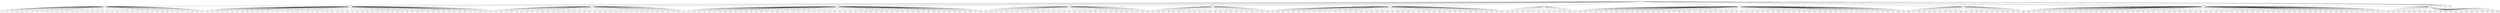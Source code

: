
graph graphname {
    0 -- 1
0 -- 2
0 -- 3
0 -- 4
0 -- 5
0 -- 6
0 -- 7
0 -- 8
0 -- 9
0 -- 10
0 -- 11
0 -- 12
0 -- 13
0 -- 14
0 -- 15
0 -- 16
1 -- 17
1 -- 18
1 -- 19
1 -- 20
1 -- 21
1 -- 22
1 -- 23
1 -- 24
1 -- 25
1 -- 26
1 -- 27
1 -- 28
1 -- 29
1 -- 30
1 -- 31
1 -- 32
1 -- 33
1 -- 34
1 -- 35
1 -- 36
1 -- 37
1 -- 38
1 -- 39
1 -- 40
1 -- 41
1 -- 42
1 -- 43
1 -- 44
1 -- 45
1 -- 46
1 -- 47
1 -- 48
1 -- 49
1 -- 50
1 -- 51
1 -- 52
1 -- 53
1 -- 54
1 -- 55
1 -- 56
1 -- 57
2 -- 58
2 -- 59
2 -- 60
2 -- 61
2 -- 62
2 -- 63
2 -- 64
2 -- 65
2 -- 66
2 -- 67
2 -- 68
2 -- 69
2 -- 70
2 -- 71
2 -- 72
2 -- 73
2 -- 74
2 -- 75
2 -- 76
2 -- 77
2 -- 78
2 -- 79
2 -- 80
2 -- 81
2 -- 82
2 -- 83
2 -- 84
2 -- 85
2 -- 86
2 -- 87
2 -- 88
2 -- 89
2 -- 90
2 -- 91
2 -- 92
2 -- 93
2 -- 94
2 -- 95
2 -- 96
2 -- 97
2 -- 98
2 -- 99
2 -- 100
2 -- 101
2 -- 102
2 -- 103
2 -- 104
2 -- 105
2 -- 106
2 -- 107
2 -- 108
2 -- 109
2 -- 110
2 -- 111
2 -- 112
2 -- 113
2 -- 114
3 -- 128
3 -- 130
3 -- 131
3 -- 132
3 -- 133
3 -- 134
3 -- 129
3 -- 136
3 -- 137
3 -- 138
3 -- 139
3 -- 140
3 -- 141
3 -- 142
3 -- 143
3 -- 144
3 -- 145
3 -- 146
3 -- 147
3 -- 148
3 -- 149
3 -- 150
3 -- 151
3 -- 135
3 -- 115
3 -- 116
3 -- 117
3 -- 118
3 -- 119
3 -- 120
3 -- 121
3 -- 122
3 -- 123
3 -- 124
3 -- 125
3 -- 126
3 -- 127
4 -- 152
4 -- 153
4 -- 154
4 -- 155
4 -- 156
4 -- 157
4 -- 158
4 -- 159
4 -- 160
4 -- 161
4 -- 162
4 -- 163
4 -- 164
4 -- 165
4 -- 166
4 -- 167
4 -- 168
4 -- 169
4 -- 170
4 -- 171
4 -- 172
4 -- 173
4 -- 174
4 -- 175
4 -- 176
4 -- 177
4 -- 178
4 -- 179
4 -- 180
4 -- 181
4 -- 182
4 -- 183
4 -- 184
4 -- 185
4 -- 186
4 -- 187
4 -- 188
4 -- 189
4 -- 190
4 -- 191
4 -- 192
4 -- 193
4 -- 194
4 -- 195
4 -- 196
4 -- 197
4 -- 198
4 -- 199
4 -- 200
4 -- 201
4 -- 202
4 -- 203
4 -- 204
4 -- 205
4 -- 206
4 -- 207
4 -- 208
5 -- 209
5 -- 210
5 -- 211
5 -- 212
5 -- 213
5 -- 214
5 -- 215
5 -- 216
5 -- 217
5 -- 218
5 -- 219
5 -- 220
5 -- 221
5 -- 222
5 -- 223
5 -- 224
5 -- 225
5 -- 226
5 -- 227
5 -- 228
5 -- 229
5 -- 230
5 -- 231
5 -- 232
5 -- 233
5 -- 234
5 -- 235
5 -- 236
5 -- 237
5 -- 238
5 -- 239
5 -- 240
6 -- 256
6 -- 258
6 -- 259
6 -- 260
6 -- 261
6 -- 262
6 -- 257
6 -- 263
6 -- 241
6 -- 242
6 -- 243
6 -- 244
6 -- 245
6 -- 246
6 -- 247
6 -- 248
6 -- 249
6 -- 250
6 -- 251
6 -- 252
6 -- 253
6 -- 254
6 -- 255
7 -- 264
7 -- 265
7 -- 266
7 -- 267
7 -- 268
7 -- 269
7 -- 270
7 -- 271
7 -- 272
7 -- 273
7 -- 274
7 -- 275
7 -- 276
7 -- 277
7 -- 278
7 -- 279
7 -- 280
7 -- 281
7 -- 282
7 -- 283
7 -- 284
7 -- 285
7 -- 286
7 -- 287
7 -- 288
7 -- 289
7 -- 290
7 -- 291
7 -- 292
7 -- 293
7 -- 294
7 -- 295
7 -- 296
7 -- 297
7 -- 298
7 -- 299
7 -- 300
7 -- 301
7 -- 302
7 -- 303
7 -- 304
7 -- 305
7 -- 306
7 -- 307
7 -- 308
8 -- 320
8 -- 322
8 -- 321
8 -- 309
8 -- 310
8 -- 311
8 -- 312
8 -- 313
8 -- 314
8 -- 315
8 -- 316
8 -- 317
8 -- 318
8 -- 319
9 -- 384
9 -- 385
9 -- 323
9 -- 324
9 -- 325
9 -- 326
9 -- 327
9 -- 328
9 -- 329
9 -- 330
9 -- 331
9 -- 332
9 -- 333
9 -- 334
9 -- 335
9 -- 336
9 -- 337
9 -- 338
9 -- 339
9 -- 340
9 -- 341
9 -- 342
9 -- 343
9 -- 344
9 -- 345
9 -- 346
9 -- 347
9 -- 348
9 -- 349
9 -- 350
9 -- 351
9 -- 352
9 -- 353
9 -- 354
9 -- 355
9 -- 356
9 -- 357
9 -- 358
9 -- 359
9 -- 360
9 -- 361
9 -- 362
9 -- 363
9 -- 364
9 -- 365
9 -- 366
9 -- 367
9 -- 368
9 -- 369
9 -- 370
9 -- 371
9 -- 372
9 -- 373
9 -- 374
9 -- 375
9 -- 376
9 -- 377
9 -- 378
9 -- 379
9 -- 380
9 -- 381
9 -- 382
9 -- 383
10 -- 386
10 -- 387
10 -- 388
10 -- 389
10 -- 390
10 -- 391
10 -- 392
10 -- 393
10 -- 394
10 -- 395
10 -- 396
10 -- 397
10 -- 398
10 -- 399
10 -- 400
10 -- 401
10 -- 402
10 -- 403
10 -- 404
10 -- 405
10 -- 406
10 -- 407
10 -- 408
11 -- 409
11 -- 410
11 -- 411
11 -- 412
11 -- 413
11 -- 414
11 -- 415
11 -- 416
11 -- 417
11 -- 418
11 -- 419
11 -- 420
11 -- 421
11 -- 422
11 -- 423
11 -- 424
11 -- 425
11 -- 426
11 -- 427
11 -- 428
11 -- 429
11 -- 430
11 -- 431
11 -- 432
11 -- 433
11 -- 434
11 -- 435
11 -- 436
11 -- 437
11 -- 438
11 -- 439
11 -- 440
11 -- 441
11 -- 442
11 -- 443
11 -- 444
11 -- 445
11 -- 446
11 -- 447
11 -- 448
11 -- 449
11 -- 450
11 -- 451
11 -- 452
11 -- 453
11 -- 454
11 -- 455
11 -- 456
11 -- 457
11 -- 458
11 -- 459
11 -- 460
11 -- 461
11 -- 462
11 -- 463
11 -- 464
11 -- 465
11 -- 466
11 -- 467
11 -- 468
11 -- 469
11 -- 470
11 -- 471
11 -- 472
11 -- 473
11 -- 474
11 -- 475
11 -- 476
11 -- 477
12 -- 478
12 -- 479
12 -- 480
12 -- 481
12 -- 482
12 -- 483
12 -- 484
12 -- 485
12 -- 486
12 -- 487
12 -- 488
12 -- 489
12 -- 490
12 -- 491
12 -- 492
12 -- 493
12 -- 494
12 -- 495
12 -- 496
12 -- 497
12 -- 498
12 -- 499

}
